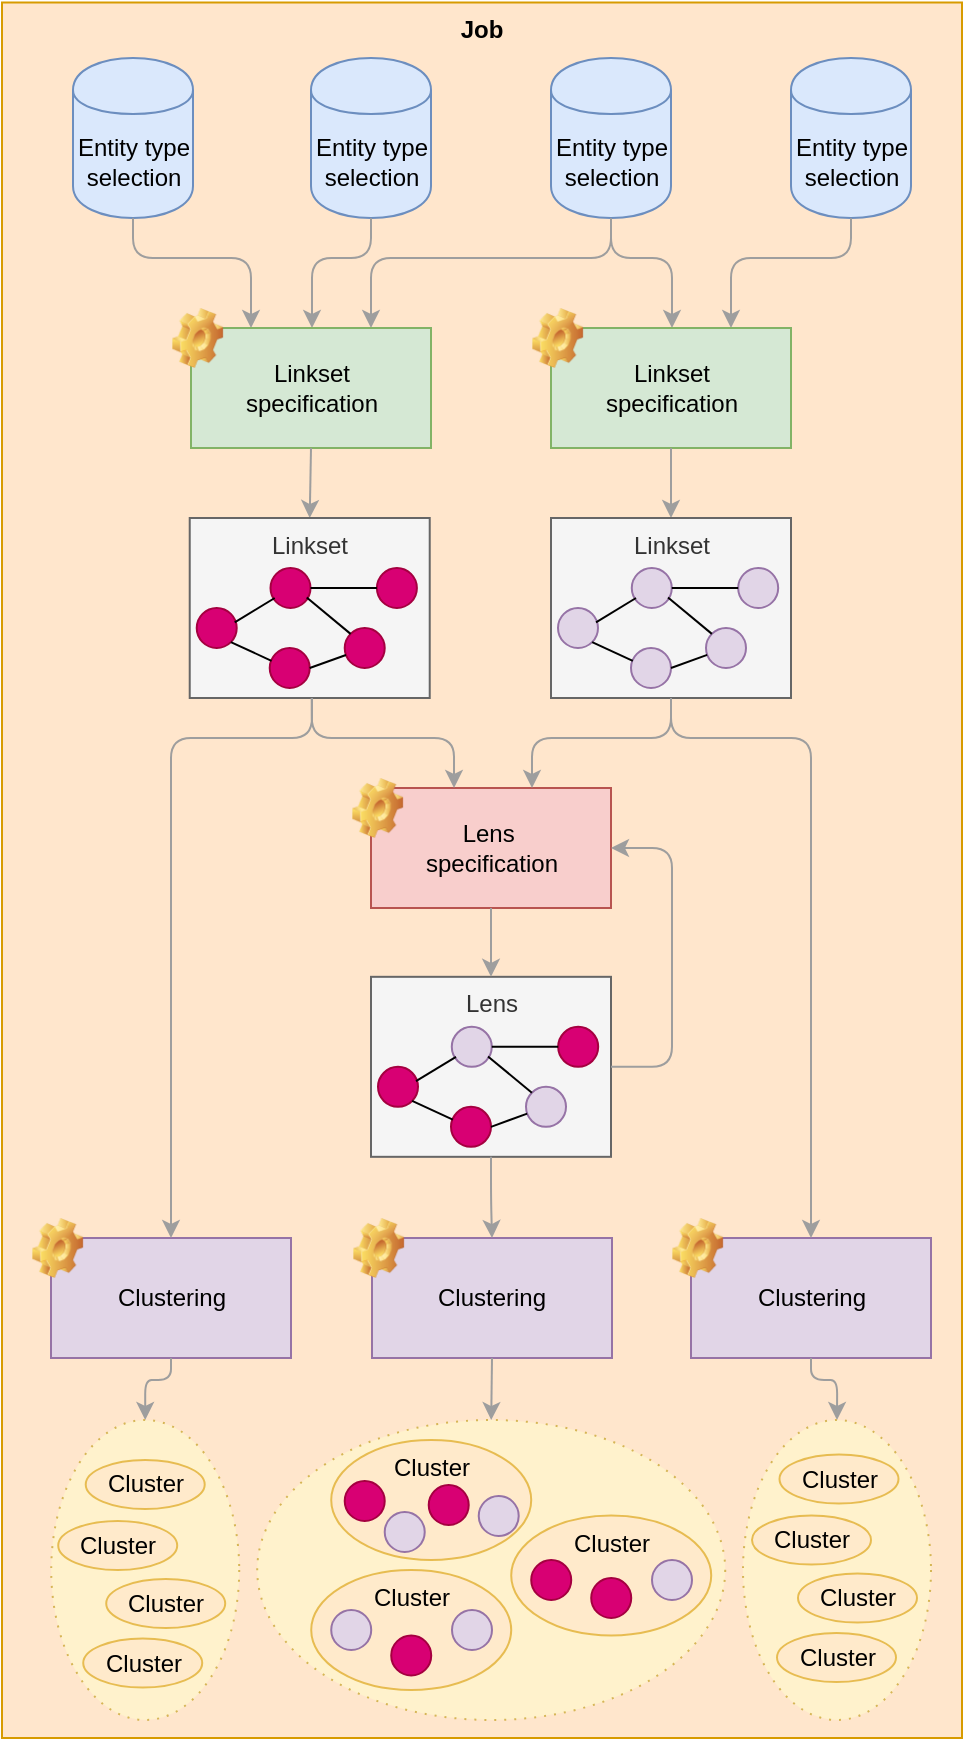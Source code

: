 <mxfile version="12.6.5" type="device"><diagram id="VST-_eeDZ_Cg0YcVAg7O" name="Page-1"><mxGraphModel dx="1426" dy="860" grid="1" gridSize="10" guides="1" tooltips="1" connect="1" arrows="1" fold="1" page="1" pageScale="1" pageWidth="827" pageHeight="1169" math="0" shadow="0"><root><mxCell id="0"/><mxCell id="1" parent="0"/><mxCell id="E75wQt4g6slAheWDve-c-1" value="&lt;b&gt;Job&lt;/b&gt;" style="rounded=0;whiteSpace=wrap;html=1;fillColor=#ffe6cc;strokeColor=#d79b00;labelPosition=center;verticalLabelPosition=middle;align=center;verticalAlign=top;" parent="1" vertex="1"><mxGeometry x="115" y="52.25" width="480" height="867.75" as="geometry"/></mxCell><mxCell id="E75wQt4g6slAheWDve-c-2" value="Entity type&lt;br&gt;selection" style="shape=cylinder;whiteSpace=wrap;html=1;boundedLbl=1;backgroundOutline=1;fillColor=#dae8fc;strokeColor=#6c8ebf;" parent="1" vertex="1"><mxGeometry x="150.5" y="80" width="60" height="80" as="geometry"/></mxCell><mxCell id="E75wQt4g6slAheWDve-c-3" value="Entity type&lt;br&gt;selection" style="shape=cylinder;whiteSpace=wrap;html=1;boundedLbl=1;backgroundOutline=1;fillColor=#dae8fc;strokeColor=#6c8ebf;" parent="1" vertex="1"><mxGeometry x="269.5" y="80" width="60" height="80" as="geometry"/></mxCell><mxCell id="E75wQt4g6slAheWDve-c-4" value="Entity type&lt;br&gt;selection" style="shape=cylinder;whiteSpace=wrap;html=1;boundedLbl=1;backgroundOutline=1;fillColor=#dae8fc;strokeColor=#6c8ebf;" parent="1" vertex="1"><mxGeometry x="389.5" y="80" width="60" height="80" as="geometry"/></mxCell><mxCell id="E75wQt4g6slAheWDve-c-5" value="Entity type&lt;br&gt;selection" style="shape=cylinder;whiteSpace=wrap;html=1;boundedLbl=1;backgroundOutline=1;fillColor=#dae8fc;strokeColor=#6c8ebf;" parent="1" vertex="1"><mxGeometry x="509.5" y="80" width="60" height="80" as="geometry"/></mxCell><mxCell id="E75wQt4g6slAheWDve-c-20" value="" style="edgeStyle=segmentEdgeStyle;endArrow=classic;html=1;exitX=0.5;exitY=1;exitDx=0;exitDy=0;entryX=0.25;entryY=0;entryDx=0;entryDy=0;jumpSize=6;strokeWidth=1;strokeColor=#9E9E9E;" parent="1" source="E75wQt4g6slAheWDve-c-2" target="E75wQt4g6slAheWDve-c-7" edge="1"><mxGeometry width="50" height="50" relative="1" as="geometry"><mxPoint x="120" y="510" as="sourcePoint"/><mxPoint x="170" y="460" as="targetPoint"/><Array as="points"><mxPoint x="181" y="180"/><mxPoint x="240" y="180"/></Array></mxGeometry></mxCell><mxCell id="E75wQt4g6slAheWDve-c-21" value="" style="edgeStyle=segmentEdgeStyle;endArrow=classic;html=1;exitX=0.5;exitY=1;exitDx=0;exitDy=0;strokeWidth=1;strokeColor=#9E9E9E;" parent="1" source="E75wQt4g6slAheWDve-c-3" target="E75wQt4g6slAheWDve-c-7" edge="1"><mxGeometry width="50" height="50" relative="1" as="geometry"><mxPoint x="120" y="510" as="sourcePoint"/><mxPoint x="170" y="460" as="targetPoint"/><Array as="points"><mxPoint x="300" y="180"/><mxPoint x="270" y="180"/></Array></mxGeometry></mxCell><mxCell id="E75wQt4g6slAheWDve-c-23" value="" style="edgeStyle=segmentEdgeStyle;endArrow=classic;html=1;exitX=0.5;exitY=1;exitDx=0;exitDy=0;entryX=0.75;entryY=0;entryDx=0;entryDy=0;strokeWidth=1;strokeColor=#9E9E9E;" parent="1" source="E75wQt4g6slAheWDve-c-4" target="E75wQt4g6slAheWDve-c-7" edge="1"><mxGeometry width="50" height="50" relative="1" as="geometry"><mxPoint x="120" y="510" as="sourcePoint"/><mxPoint x="170" y="460" as="targetPoint"/><Array as="points"><mxPoint x="420" y="180"/><mxPoint x="300" y="180"/></Array></mxGeometry></mxCell><mxCell id="E75wQt4g6slAheWDve-c-24" value="" style="edgeStyle=segmentEdgeStyle;endArrow=classic;html=1;exitX=0.5;exitY=1;exitDx=0;exitDy=0;strokeWidth=1;strokeColor=#9E9E9E;" parent="1" source="E75wQt4g6slAheWDve-c-4" target="E75wQt4g6slAheWDve-c-8" edge="1"><mxGeometry width="50" height="50" relative="1" as="geometry"><mxPoint x="120" y="510" as="sourcePoint"/><mxPoint x="170" y="460" as="targetPoint"/><Array as="points"><mxPoint x="420" y="180"/><mxPoint x="450" y="180"/></Array></mxGeometry></mxCell><mxCell id="E75wQt4g6slAheWDve-c-25" value="" style="edgeStyle=segmentEdgeStyle;endArrow=classic;html=1;exitX=0.5;exitY=1;exitDx=0;exitDy=0;entryX=0.75;entryY=0;entryDx=0;entryDy=0;strokeWidth=1;strokeColor=#9E9E9E;" parent="1" source="E75wQt4g6slAheWDve-c-5" target="E75wQt4g6slAheWDve-c-8" edge="1"><mxGeometry width="50" height="50" relative="1" as="geometry"><mxPoint x="460" y="380" as="sourcePoint"/><mxPoint x="510" y="330" as="targetPoint"/><Array as="points"><mxPoint x="540" y="180"/><mxPoint x="480" y="180"/></Array></mxGeometry></mxCell><mxCell id="E75wQt4g6slAheWDve-c-54" value="" style="group" parent="1" vertex="1" connectable="0"><mxGeometry x="200" y="205" width="129.5" height="70" as="geometry"/></mxCell><mxCell id="E75wQt4g6slAheWDve-c-7" value="Linkset &lt;br&gt;specification" style="rounded=0;whiteSpace=wrap;html=1;fillColor=#d5e8d4;strokeColor=#82b366;" parent="E75wQt4g6slAheWDve-c-54" vertex="1"><mxGeometry x="9.5" y="10" width="120" height="60" as="geometry"/></mxCell><mxCell id="E75wQt4g6slAheWDve-c-9" value="" style="shape=image;html=1;verticalLabelPosition=bottom;labelBackgroundColor=#ffffff;verticalAlign=top;imageAspect=1;aspect=fixed;image=img/clipart/Gear_128x128.png" parent="E75wQt4g6slAheWDve-c-54" vertex="1"><mxGeometry width="25.57" height="30" as="geometry"/></mxCell><mxCell id="E75wQt4g6slAheWDve-c-55" value="" style="group" parent="1" vertex="1" connectable="0"><mxGeometry x="380" y="205" width="139" height="85" as="geometry"/></mxCell><mxCell id="E75wQt4g6slAheWDve-c-8" value="Linkset&lt;br&gt;specification" style="rounded=0;whiteSpace=wrap;html=1;fillColor=#d5e8d4;strokeColor=#82b366;" parent="E75wQt4g6slAheWDve-c-55" vertex="1"><mxGeometry x="9.5" y="10" width="120" height="60" as="geometry"/></mxCell><mxCell id="E75wQt4g6slAheWDve-c-10" value="" style="shape=image;html=1;verticalLabelPosition=bottom;labelBackgroundColor=#ffffff;verticalAlign=top;imageAspect=1;aspect=fixed;image=img/clipart/Gear_128x128.png" parent="E75wQt4g6slAheWDve-c-55" vertex="1"><mxGeometry width="25.57" height="30" as="geometry"/></mxCell><mxCell id="E75wQt4g6slAheWDve-c-64" value="" style="group" parent="1" vertex="1" connectable="0"><mxGeometry x="130" y="660" width="129.5" height="70" as="geometry"/></mxCell><mxCell id="E75wQt4g6slAheWDve-c-65" value="Clustering" style="rounded=0;whiteSpace=wrap;html=1;fillColor=#e1d5e7;strokeColor=#9673a6;" parent="E75wQt4g6slAheWDve-c-64" vertex="1"><mxGeometry x="9.5" y="10" width="120" height="60" as="geometry"/></mxCell><mxCell id="E75wQt4g6slAheWDve-c-66" value="" style="shape=image;html=1;verticalLabelPosition=bottom;labelBackgroundColor=#ffffff;verticalAlign=top;imageAspect=1;aspect=fixed;image=img/clipart/Gear_128x128.png" parent="E75wQt4g6slAheWDve-c-64" vertex="1"><mxGeometry width="25.57" height="30" as="geometry"/></mxCell><mxCell id="E75wQt4g6slAheWDve-c-67" value="" style="group" parent="1" vertex="1" connectable="0"><mxGeometry x="290.5" y="660" width="129.5" height="70" as="geometry"/></mxCell><mxCell id="E75wQt4g6slAheWDve-c-68" value="Clustering" style="rounded=0;whiteSpace=wrap;html=1;fillColor=#e1d5e7;strokeColor=#9673a6;" parent="E75wQt4g6slAheWDve-c-67" vertex="1"><mxGeometry x="9.5" y="10" width="120" height="60" as="geometry"/></mxCell><mxCell id="E75wQt4g6slAheWDve-c-69" value="" style="shape=image;html=1;verticalLabelPosition=bottom;labelBackgroundColor=#ffffff;verticalAlign=top;imageAspect=1;aspect=fixed;image=img/clipart/Gear_128x128.png" parent="E75wQt4g6slAheWDve-c-67" vertex="1"><mxGeometry width="25.57" height="30" as="geometry"/></mxCell><mxCell id="E75wQt4g6slAheWDve-c-70" value="" style="group" parent="1" vertex="1" connectable="0"><mxGeometry x="450" y="660" width="129.5" height="70" as="geometry"/></mxCell><mxCell id="E75wQt4g6slAheWDve-c-71" value="Clustering" style="rounded=0;whiteSpace=wrap;html=1;fillColor=#e1d5e7;strokeColor=#9673a6;" parent="E75wQt4g6slAheWDve-c-70" vertex="1"><mxGeometry x="9.5" y="10" width="120" height="60" as="geometry"/></mxCell><mxCell id="E75wQt4g6slAheWDve-c-72" value="" style="shape=image;html=1;verticalLabelPosition=bottom;labelBackgroundColor=#ffffff;verticalAlign=top;imageAspect=1;aspect=fixed;image=img/clipart/Gear_128x128.png" parent="E75wQt4g6slAheWDve-c-70" vertex="1"><mxGeometry width="25.57" height="30" as="geometry"/></mxCell><mxCell id="iz6pePuXljFEua5zEx19-5" value="" style="edgeStyle=segmentEdgeStyle;endArrow=classic;html=1;jumpSize=6;strokeWidth=1;strokeColor=#9E9E9E;entryX=0.5;entryY=0;entryDx=0;entryDy=0;exitX=0.5;exitY=1;exitDx=0;exitDy=0;" parent="1" source="E75wQt4g6slAheWDve-c-7" target="asDoHdnX654aAa0jaW7c-5" edge="1"><mxGeometry width="50" height="50" relative="1" as="geometry"><mxPoint x="190.5" y="170" as="sourcePoint"/><mxPoint x="269.546" y="320" as="targetPoint"/><Array as="points"/></mxGeometry></mxCell><mxCell id="iz6pePuXljFEua5zEx19-6" value="" style="edgeStyle=segmentEdgeStyle;endArrow=classic;html=1;jumpSize=6;strokeWidth=1;strokeColor=#9E9E9E;entryX=0.5;entryY=0;entryDx=0;entryDy=0;exitX=0.5;exitY=1;exitDx=0;exitDy=0;" parent="1" edge="1" target="asDoHdnX654aAa0jaW7c-16" source="E75wQt4g6slAheWDve-c-8"><mxGeometry width="50" height="50" relative="1" as="geometry"><mxPoint x="449.83" y="275" as="sourcePoint"/><mxPoint x="449.876" y="320" as="targetPoint"/><Array as="points"/></mxGeometry></mxCell><mxCell id="dJLnZ4pu3cI1hxrGQ1pR-17" value="" style="edgeStyle=segmentEdgeStyle;endArrow=classic;html=1;fontSize=8;exitX=0.5;exitY=1;exitDx=0;exitDy=0;entryX=0.5;entryY=0;entryDx=0;entryDy=0;strokeColor=#9E9E9E;" parent="1" source="E75wQt4g6slAheWDve-c-68" target="dJLnZ4pu3cI1hxrGQ1pR-1" edge="1"><mxGeometry width="50" height="50" relative="1" as="geometry"><mxPoint x="113.61" y="1081" as="sourcePoint"/><mxPoint x="163.61" y="1031" as="targetPoint"/></mxGeometry></mxCell><mxCell id="dJLnZ4pu3cI1hxrGQ1pR-20" value="" style="edgeStyle=segmentEdgeStyle;endArrow=classic;html=1;strokeColor=#9E9E9E;fontSize=8;exitX=0.5;exitY=1;exitDx=0;exitDy=0;entryX=0.5;entryY=0;entryDx=0;entryDy=0;" parent="1" source="E75wQt4g6slAheWDve-c-65" target="dJLnZ4pu3cI1hxrGQ1pR-18" edge="1"><mxGeometry width="50" height="50" relative="1" as="geometry"><mxPoint x="113.61" y="1081" as="sourcePoint"/><mxPoint x="163.61" y="1031" as="targetPoint"/><Array as="points"><mxPoint x="199.61" y="741"/><mxPoint x="186.61" y="741"/></Array></mxGeometry></mxCell><mxCell id="dJLnZ4pu3cI1hxrGQ1pR-21" value="" style="edgeStyle=segmentEdgeStyle;endArrow=classic;html=1;strokeColor=#9E9E9E;fontSize=8;exitX=0.5;exitY=1;exitDx=0;exitDy=0;" parent="1" source="E75wQt4g6slAheWDve-c-71" target="dJLnZ4pu3cI1hxrGQ1pR-19" edge="1"><mxGeometry width="50" height="50" relative="1" as="geometry"><mxPoint x="113.61" y="1081" as="sourcePoint"/><mxPoint x="163.61" y="1031" as="targetPoint"/><Array as="points"><mxPoint x="519.61" y="741"/><mxPoint x="532.61" y="741"/></Array></mxGeometry></mxCell><mxCell id="asDoHdnX654aAa0jaW7c-5" value="Linkset" style="rounded=0;whiteSpace=wrap;html=1;fillColor=#f5f5f5;strokeColor=#666666;fontColor=#333333;verticalAlign=top;" vertex="1" parent="1"><mxGeometry x="208.86" y="310" width="120" height="90" as="geometry"/></mxCell><mxCell id="asDoHdnX654aAa0jaW7c-15" value="" style="group" vertex="1" connectable="0" parent="1"><mxGeometry x="212.36" y="335" width="110.09" height="60" as="geometry"/></mxCell><mxCell id="asDoHdnX654aAa0jaW7c-2" value="" style="ellipse;whiteSpace=wrap;html=1;aspect=fixed;fillColor=#d80073;strokeColor=#A50040;fontColor=#ffffff;" vertex="1" parent="asDoHdnX654aAa0jaW7c-15"><mxGeometry y="20" width="20" height="20" as="geometry"/></mxCell><mxCell id="asDoHdnX654aAa0jaW7c-6" value="" style="ellipse;whiteSpace=wrap;html=1;aspect=fixed;fillColor=#d80073;strokeColor=#A50040;fontColor=#ffffff;" vertex="1" parent="asDoHdnX654aAa0jaW7c-15"><mxGeometry x="36.89" width="20" height="20" as="geometry"/></mxCell><mxCell id="asDoHdnX654aAa0jaW7c-7" value="" style="ellipse;whiteSpace=wrap;html=1;aspect=fixed;fillColor=#d80073;strokeColor=#A50040;fontColor=#ffffff;" vertex="1" parent="asDoHdnX654aAa0jaW7c-15"><mxGeometry x="36.5" y="40" width="20" height="20" as="geometry"/></mxCell><mxCell id="asDoHdnX654aAa0jaW7c-8" value="" style="ellipse;whiteSpace=wrap;html=1;aspect=fixed;fillColor=#d80073;strokeColor=#A50040;fontColor=#ffffff;" vertex="1" parent="asDoHdnX654aAa0jaW7c-15"><mxGeometry x="74" y="30" width="20" height="20" as="geometry"/></mxCell><mxCell id="asDoHdnX654aAa0jaW7c-9" value="" style="ellipse;whiteSpace=wrap;html=1;aspect=fixed;fillColor=#d80073;strokeColor=#A50040;fontColor=#ffffff;" vertex="1" parent="asDoHdnX654aAa0jaW7c-15"><mxGeometry x="90.09" width="20" height="20" as="geometry"/></mxCell><mxCell id="asDoHdnX654aAa0jaW7c-10" value="" style="endArrow=none;html=1;exitX=0.95;exitY=0.36;exitDx=0;exitDy=0;exitPerimeter=0;" edge="1" parent="asDoHdnX654aAa0jaW7c-15" source="asDoHdnX654aAa0jaW7c-2"><mxGeometry width="50" height="50" relative="1" as="geometry"><mxPoint x="-2.5" y="70.4" as="sourcePoint"/><mxPoint x="39" y="15" as="targetPoint"/></mxGeometry></mxCell><mxCell id="asDoHdnX654aAa0jaW7c-11" value="" style="endArrow=none;html=1;exitX=0.045;exitY=0.32;exitDx=0;exitDy=0;exitPerimeter=0;entryX=1;entryY=1;entryDx=0;entryDy=0;" edge="1" parent="asDoHdnX654aAa0jaW7c-15" source="asDoHdnX654aAa0jaW7c-7" target="asDoHdnX654aAa0jaW7c-2"><mxGeometry width="50" height="50" relative="1" as="geometry"><mxPoint x="-34.75" y="88" as="sourcePoint"/><mxPoint x="15" y="38" as="targetPoint"/></mxGeometry></mxCell><mxCell id="asDoHdnX654aAa0jaW7c-12" value="" style="endArrow=none;html=1;entryX=1;entryY=0.5;entryDx=0;entryDy=0;" edge="1" parent="asDoHdnX654aAa0jaW7c-15" source="asDoHdnX654aAa0jaW7c-8" target="asDoHdnX654aAa0jaW7c-7"><mxGeometry width="50" height="50" relative="1" as="geometry"><mxPoint x="47.4" y="56.4" as="sourcePoint"/><mxPoint x="27.071" y="47.071" as="targetPoint"/></mxGeometry></mxCell><mxCell id="asDoHdnX654aAa0jaW7c-13" value="" style="endArrow=none;html=1;entryX=0.906;entryY=0.74;entryDx=0;entryDy=0;entryPerimeter=0;exitX=0;exitY=0;exitDx=0;exitDy=0;" edge="1" parent="asDoHdnX654aAa0jaW7c-15" source="asDoHdnX654aAa0jaW7c-8" target="asDoHdnX654aAa0jaW7c-6"><mxGeometry width="50" height="50" relative="1" as="geometry"><mxPoint x="84.614" y="53.451" as="sourcePoint"/><mxPoint x="66.5" y="60" as="targetPoint"/></mxGeometry></mxCell><mxCell id="asDoHdnX654aAa0jaW7c-14" value="" style="endArrow=none;html=1;exitX=1;exitY=0.5;exitDx=0;exitDy=0;entryX=0;entryY=0.5;entryDx=0;entryDy=0;" edge="1" parent="asDoHdnX654aAa0jaW7c-15" source="asDoHdnX654aAa0jaW7c-6" target="asDoHdnX654aAa0jaW7c-9"><mxGeometry width="50" height="50" relative="1" as="geometry"><mxPoint x="29" y="37.2" as="sourcePoint"/><mxPoint x="49" y="25" as="targetPoint"/></mxGeometry></mxCell><mxCell id="asDoHdnX654aAa0jaW7c-16" value="Linkset" style="rounded=0;whiteSpace=wrap;html=1;fillColor=#f5f5f5;strokeColor=#666666;fontColor=#333333;verticalAlign=top;" vertex="1" parent="1"><mxGeometry x="389.5" y="310" width="120" height="90" as="geometry"/></mxCell><mxCell id="asDoHdnX654aAa0jaW7c-17" value="" style="group" vertex="1" connectable="0" parent="1"><mxGeometry x="393" y="335" width="110.09" height="60" as="geometry"/></mxCell><mxCell id="asDoHdnX654aAa0jaW7c-18" value="" style="ellipse;whiteSpace=wrap;html=1;aspect=fixed;fillColor=#e1d5e7;strokeColor=#9673a6;" vertex="1" parent="asDoHdnX654aAa0jaW7c-17"><mxGeometry y="20" width="20" height="20" as="geometry"/></mxCell><mxCell id="asDoHdnX654aAa0jaW7c-19" value="" style="ellipse;whiteSpace=wrap;html=1;aspect=fixed;fillColor=#e1d5e7;strokeColor=#9673a6;" vertex="1" parent="asDoHdnX654aAa0jaW7c-17"><mxGeometry x="36.89" width="20" height="20" as="geometry"/></mxCell><mxCell id="asDoHdnX654aAa0jaW7c-20" value="" style="ellipse;whiteSpace=wrap;html=1;aspect=fixed;fillColor=#e1d5e7;strokeColor=#9673a6;" vertex="1" parent="asDoHdnX654aAa0jaW7c-17"><mxGeometry x="36.5" y="40" width="20" height="20" as="geometry"/></mxCell><mxCell id="asDoHdnX654aAa0jaW7c-21" value="" style="ellipse;whiteSpace=wrap;html=1;aspect=fixed;fillColor=#e1d5e7;strokeColor=#9673a6;" vertex="1" parent="asDoHdnX654aAa0jaW7c-17"><mxGeometry x="74" y="30" width="20" height="20" as="geometry"/></mxCell><mxCell id="asDoHdnX654aAa0jaW7c-22" value="" style="ellipse;whiteSpace=wrap;html=1;aspect=fixed;fillColor=#e1d5e7;strokeColor=#9673a6;" vertex="1" parent="asDoHdnX654aAa0jaW7c-17"><mxGeometry x="90.09" width="20" height="20" as="geometry"/></mxCell><mxCell id="asDoHdnX654aAa0jaW7c-23" value="" style="endArrow=none;html=1;exitX=0.95;exitY=0.36;exitDx=0;exitDy=0;exitPerimeter=0;" edge="1" parent="asDoHdnX654aAa0jaW7c-17" source="asDoHdnX654aAa0jaW7c-18"><mxGeometry width="50" height="50" relative="1" as="geometry"><mxPoint x="-2.5" y="70.4" as="sourcePoint"/><mxPoint x="39" y="15" as="targetPoint"/></mxGeometry></mxCell><mxCell id="asDoHdnX654aAa0jaW7c-24" value="" style="endArrow=none;html=1;exitX=0.045;exitY=0.32;exitDx=0;exitDy=0;exitPerimeter=0;entryX=1;entryY=1;entryDx=0;entryDy=0;" edge="1" parent="asDoHdnX654aAa0jaW7c-17" source="asDoHdnX654aAa0jaW7c-20" target="asDoHdnX654aAa0jaW7c-18"><mxGeometry width="50" height="50" relative="1" as="geometry"><mxPoint x="-34.75" y="88" as="sourcePoint"/><mxPoint x="15" y="38" as="targetPoint"/></mxGeometry></mxCell><mxCell id="asDoHdnX654aAa0jaW7c-25" value="" style="endArrow=none;html=1;entryX=1;entryY=0.5;entryDx=0;entryDy=0;" edge="1" parent="asDoHdnX654aAa0jaW7c-17" source="asDoHdnX654aAa0jaW7c-21" target="asDoHdnX654aAa0jaW7c-20"><mxGeometry width="50" height="50" relative="1" as="geometry"><mxPoint x="47.4" y="56.4" as="sourcePoint"/><mxPoint x="27.071" y="47.071" as="targetPoint"/></mxGeometry></mxCell><mxCell id="asDoHdnX654aAa0jaW7c-26" value="" style="endArrow=none;html=1;entryX=0.906;entryY=0.74;entryDx=0;entryDy=0;entryPerimeter=0;exitX=0;exitY=0;exitDx=0;exitDy=0;" edge="1" parent="asDoHdnX654aAa0jaW7c-17" source="asDoHdnX654aAa0jaW7c-21" target="asDoHdnX654aAa0jaW7c-19"><mxGeometry width="50" height="50" relative="1" as="geometry"><mxPoint x="84.614" y="53.451" as="sourcePoint"/><mxPoint x="66.5" y="60" as="targetPoint"/></mxGeometry></mxCell><mxCell id="asDoHdnX654aAa0jaW7c-27" value="" style="endArrow=none;html=1;exitX=1;exitY=0.5;exitDx=0;exitDy=0;entryX=0;entryY=0.5;entryDx=0;entryDy=0;" edge="1" parent="asDoHdnX654aAa0jaW7c-17" source="asDoHdnX654aAa0jaW7c-19" target="asDoHdnX654aAa0jaW7c-22"><mxGeometry width="50" height="50" relative="1" as="geometry"><mxPoint x="29" y="37.2" as="sourcePoint"/><mxPoint x="49" y="25" as="targetPoint"/></mxGeometry></mxCell><mxCell id="asDoHdnX654aAa0jaW7c-28" value="" style="group" vertex="1" connectable="0" parent="1"><mxGeometry x="290" y="440" width="129.5" height="70" as="geometry"/></mxCell><mxCell id="asDoHdnX654aAa0jaW7c-29" value="Lens&amp;nbsp;&lt;br&gt;specification" style="rounded=0;whiteSpace=wrap;html=1;fillColor=#f8cecc;strokeColor=#b85450;" vertex="1" parent="asDoHdnX654aAa0jaW7c-28"><mxGeometry x="9.5" y="5" width="120" height="60" as="geometry"/></mxCell><mxCell id="asDoHdnX654aAa0jaW7c-30" value="" style="shape=image;html=1;verticalLabelPosition=bottom;labelBackgroundColor=#ffffff;verticalAlign=top;imageAspect=1;aspect=fixed;image=img/clipart/Gear_128x128.png" vertex="1" parent="asDoHdnX654aAa0jaW7c-28"><mxGeometry width="25.57" height="30" as="geometry"/></mxCell><mxCell id="asDoHdnX654aAa0jaW7c-31" value="" style="edgeStyle=segmentEdgeStyle;endArrow=classic;html=1;exitX=0.5;exitY=1;exitDx=0;exitDy=0;jumpSize=6;strokeWidth=1;strokeColor=#9E9E9E;" edge="1" parent="1"><mxGeometry width="50" height="50" relative="1" as="geometry"><mxPoint x="269.86" y="400" as="sourcePoint"/><mxPoint x="341.01" y="445" as="targetPoint"/><Array as="points"><mxPoint x="270" y="420"/><mxPoint x="341" y="420"/></Array></mxGeometry></mxCell><mxCell id="asDoHdnX654aAa0jaW7c-32" value="" style="edgeStyle=segmentEdgeStyle;endArrow=classic;html=1;exitX=0.5;exitY=1;exitDx=0;exitDy=0;jumpSize=6;strokeWidth=1;strokeColor=#9E9E9E;" edge="1" parent="1" source="asDoHdnX654aAa0jaW7c-16" target="asDoHdnX654aAa0jaW7c-29"><mxGeometry width="50" height="50" relative="1" as="geometry"><mxPoint x="278.86" y="410" as="sourcePoint"/><mxPoint x="369.5" y="455" as="targetPoint"/><Array as="points"><mxPoint x="449" y="420"/><mxPoint x="380" y="420"/></Array></mxGeometry></mxCell><mxCell id="asDoHdnX654aAa0jaW7c-33" value="Lens" style="rounded=0;whiteSpace=wrap;html=1;fillColor=#f5f5f5;strokeColor=#666666;fontColor=#333333;verticalAlign=top;" vertex="1" parent="1"><mxGeometry x="299.5" y="539.41" width="120" height="90" as="geometry"/></mxCell><mxCell id="asDoHdnX654aAa0jaW7c-34" value="" style="group" vertex="1" connectable="0" parent="1"><mxGeometry x="303" y="564.41" width="110.09" height="60" as="geometry"/></mxCell><mxCell id="asDoHdnX654aAa0jaW7c-35" value="" style="ellipse;whiteSpace=wrap;html=1;aspect=fixed;fillColor=#d80073;strokeColor=#A50040;fontColor=#ffffff;" vertex="1" parent="asDoHdnX654aAa0jaW7c-34"><mxGeometry y="20" width="20" height="20" as="geometry"/></mxCell><mxCell id="asDoHdnX654aAa0jaW7c-36" value="" style="ellipse;whiteSpace=wrap;html=1;aspect=fixed;fillColor=#e1d5e7;strokeColor=#9673a6;" vertex="1" parent="asDoHdnX654aAa0jaW7c-34"><mxGeometry x="36.89" width="20" height="20" as="geometry"/></mxCell><mxCell id="asDoHdnX654aAa0jaW7c-37" value="" style="ellipse;whiteSpace=wrap;html=1;aspect=fixed;fillColor=#d80073;strokeColor=#A50040;fontColor=#ffffff;" vertex="1" parent="asDoHdnX654aAa0jaW7c-34"><mxGeometry x="36.5" y="40" width="20" height="20" as="geometry"/></mxCell><mxCell id="asDoHdnX654aAa0jaW7c-38" value="" style="ellipse;whiteSpace=wrap;html=1;aspect=fixed;fillColor=#e1d5e7;strokeColor=#9673a6;" vertex="1" parent="asDoHdnX654aAa0jaW7c-34"><mxGeometry x="74" y="30" width="20" height="20" as="geometry"/></mxCell><mxCell id="asDoHdnX654aAa0jaW7c-39" value="" style="ellipse;whiteSpace=wrap;html=1;aspect=fixed;fillColor=#d80073;strokeColor=#A50040;fontColor=#ffffff;" vertex="1" parent="asDoHdnX654aAa0jaW7c-34"><mxGeometry x="90.09" width="20" height="20" as="geometry"/></mxCell><mxCell id="asDoHdnX654aAa0jaW7c-40" value="" style="endArrow=none;html=1;exitX=0.95;exitY=0.36;exitDx=0;exitDy=0;exitPerimeter=0;" edge="1" parent="asDoHdnX654aAa0jaW7c-34" source="asDoHdnX654aAa0jaW7c-35"><mxGeometry width="50" height="50" relative="1" as="geometry"><mxPoint x="-2.5" y="70.4" as="sourcePoint"/><mxPoint x="39" y="15" as="targetPoint"/></mxGeometry></mxCell><mxCell id="asDoHdnX654aAa0jaW7c-41" value="" style="endArrow=none;html=1;exitX=0.045;exitY=0.32;exitDx=0;exitDy=0;exitPerimeter=0;entryX=1;entryY=1;entryDx=0;entryDy=0;" edge="1" parent="asDoHdnX654aAa0jaW7c-34" source="asDoHdnX654aAa0jaW7c-37" target="asDoHdnX654aAa0jaW7c-35"><mxGeometry width="50" height="50" relative="1" as="geometry"><mxPoint x="-34.75" y="88" as="sourcePoint"/><mxPoint x="15" y="38" as="targetPoint"/></mxGeometry></mxCell><mxCell id="asDoHdnX654aAa0jaW7c-42" value="" style="endArrow=none;html=1;entryX=1;entryY=0.5;entryDx=0;entryDy=0;" edge="1" parent="asDoHdnX654aAa0jaW7c-34" source="asDoHdnX654aAa0jaW7c-38" target="asDoHdnX654aAa0jaW7c-37"><mxGeometry width="50" height="50" relative="1" as="geometry"><mxPoint x="47.4" y="56.4" as="sourcePoint"/><mxPoint x="27.071" y="47.071" as="targetPoint"/></mxGeometry></mxCell><mxCell id="asDoHdnX654aAa0jaW7c-43" value="" style="endArrow=none;html=1;entryX=0.906;entryY=0.74;entryDx=0;entryDy=0;entryPerimeter=0;exitX=0;exitY=0;exitDx=0;exitDy=0;" edge="1" parent="asDoHdnX654aAa0jaW7c-34" source="asDoHdnX654aAa0jaW7c-38" target="asDoHdnX654aAa0jaW7c-36"><mxGeometry width="50" height="50" relative="1" as="geometry"><mxPoint x="84.614" y="53.451" as="sourcePoint"/><mxPoint x="66.5" y="60" as="targetPoint"/></mxGeometry></mxCell><mxCell id="asDoHdnX654aAa0jaW7c-44" value="" style="endArrow=none;html=1;exitX=1;exitY=0.5;exitDx=0;exitDy=0;entryX=0;entryY=0.5;entryDx=0;entryDy=0;" edge="1" parent="asDoHdnX654aAa0jaW7c-34" source="asDoHdnX654aAa0jaW7c-36" target="asDoHdnX654aAa0jaW7c-39"><mxGeometry width="50" height="50" relative="1" as="geometry"><mxPoint x="29" y="37.2" as="sourcePoint"/><mxPoint x="49" y="25" as="targetPoint"/></mxGeometry></mxCell><mxCell id="asDoHdnX654aAa0jaW7c-46" value="" style="edgeStyle=segmentEdgeStyle;endArrow=classic;html=1;exitX=0.5;exitY=1;exitDx=0;exitDy=0;jumpSize=6;strokeWidth=1;strokeColor=#9E9E9E;entryX=0.5;entryY=0;entryDx=0;entryDy=0;" edge="1" parent="1" source="asDoHdnX654aAa0jaW7c-29" target="asDoHdnX654aAa0jaW7c-33"><mxGeometry width="50" height="50" relative="1" as="geometry"><mxPoint x="278.86" y="410" as="sourcePoint"/><mxPoint x="350.034" y="455" as="targetPoint"/><Array as="points"><mxPoint x="359" y="520"/><mxPoint x="360" y="539"/></Array></mxGeometry></mxCell><mxCell id="asDoHdnX654aAa0jaW7c-47" value="" style="group" vertex="1" connectable="0" parent="1"><mxGeometry x="139.61" y="761" width="94" height="150" as="geometry"/></mxCell><mxCell id="dJLnZ4pu3cI1hxrGQ1pR-18" value="" style="ellipse;whiteSpace=wrap;html=1;fillColor=#fff2cc;strokeColor=#d6b656;dashed=1;dashPattern=1 4;" parent="asDoHdnX654aAa0jaW7c-47" vertex="1"><mxGeometry width="94" height="150" as="geometry"/></mxCell><mxCell id="dJLnZ4pu3cI1hxrGQ1pR-23" value="Cluster" style="ellipse;whiteSpace=wrap;html=1;verticalAlign=middle;fillColor=#ffe6cc;strokeColor=#d79b00;opacity=60;" parent="asDoHdnX654aAa0jaW7c-47" vertex="1"><mxGeometry x="17.25" y="20" width="59.5" height="24.5" as="geometry"/></mxCell><mxCell id="dJLnZ4pu3cI1hxrGQ1pR-27" value="Cluster" style="ellipse;whiteSpace=wrap;html=1;verticalAlign=middle;fillColor=#ffe6cc;strokeColor=#d79b00;opacity=60;" parent="asDoHdnX654aAa0jaW7c-47" vertex="1"><mxGeometry x="3.5" y="50.5" width="59.5" height="24.5" as="geometry"/></mxCell><mxCell id="dJLnZ4pu3cI1hxrGQ1pR-28" value="Cluster" style="ellipse;whiteSpace=wrap;html=1;verticalAlign=middle;fillColor=#ffe6cc;strokeColor=#d79b00;opacity=60;" parent="asDoHdnX654aAa0jaW7c-47" vertex="1"><mxGeometry x="27.5" y="79.5" width="59.5" height="24.5" as="geometry"/></mxCell><mxCell id="dJLnZ4pu3cI1hxrGQ1pR-29" value="Cluster" style="ellipse;whiteSpace=wrap;html=1;verticalAlign=middle;fillColor=#ffe6cc;strokeColor=#d79b00;opacity=60;" parent="asDoHdnX654aAa0jaW7c-47" vertex="1"><mxGeometry x="16" y="109.25" width="59.5" height="24.5" as="geometry"/></mxCell><mxCell id="asDoHdnX654aAa0jaW7c-48" value="" style="group" vertex="1" connectable="0" parent="1"><mxGeometry x="242.61" y="761" width="234" height="150" as="geometry"/></mxCell><mxCell id="dJLnZ4pu3cI1hxrGQ1pR-1" value="" style="ellipse;whiteSpace=wrap;html=1;fillColor=#fff2cc;strokeColor=#d6b656;dashed=1;dashPattern=1 4;" parent="asDoHdnX654aAa0jaW7c-48" vertex="1"><mxGeometry width="234" height="150" as="geometry"/></mxCell><mxCell id="dJLnZ4pu3cI1hxrGQ1pR-4" value="" style="group;strokeColor=none;" parent="asDoHdnX654aAa0jaW7c-48" vertex="1" connectable="0"><mxGeometry x="37" y="10" width="100" height="60" as="geometry"/></mxCell><mxCell id="E75wQt4g6slAheWDve-c-77" value="Cluster" style="ellipse;whiteSpace=wrap;html=1;verticalAlign=top;fillColor=#ffe6cc;strokeColor=#d79b00;opacity=60;" parent="dJLnZ4pu3cI1hxrGQ1pR-4" vertex="1"><mxGeometry width="100" height="60" as="geometry"/></mxCell><mxCell id="asDoHdnX654aAa0jaW7c-54" value="" style="ellipse;whiteSpace=wrap;html=1;aspect=fixed;fillColor=#d80073;strokeColor=#A50040;fontColor=#ffffff;" vertex="1" parent="dJLnZ4pu3cI1hxrGQ1pR-4"><mxGeometry x="6.75" y="20.5" width="20" height="20" as="geometry"/></mxCell><mxCell id="asDoHdnX654aAa0jaW7c-55" value="" style="ellipse;whiteSpace=wrap;html=1;aspect=fixed;fillColor=#e1d5e7;strokeColor=#9673a6;" vertex="1" parent="dJLnZ4pu3cI1hxrGQ1pR-4"><mxGeometry x="26.75" y="36" width="20" height="20" as="geometry"/></mxCell><mxCell id="asDoHdnX654aAa0jaW7c-56" value="" style="ellipse;whiteSpace=wrap;html=1;aspect=fixed;fillColor=#d80073;strokeColor=#A50040;fontColor=#ffffff;" vertex="1" parent="dJLnZ4pu3cI1hxrGQ1pR-4"><mxGeometry x="48.75" y="22.5" width="20" height="20" as="geometry"/></mxCell><mxCell id="asDoHdnX654aAa0jaW7c-58" value="" style="ellipse;whiteSpace=wrap;html=1;aspect=fixed;fillColor=#e1d5e7;strokeColor=#9673a6;" vertex="1" parent="dJLnZ4pu3cI1hxrGQ1pR-4"><mxGeometry x="73.75" y="28" width="20" height="20" as="geometry"/></mxCell><mxCell id="dJLnZ4pu3cI1hxrGQ1pR-13" value="Cluster" style="ellipse;whiteSpace=wrap;html=1;verticalAlign=top;fillColor=#ffe6cc;strokeColor=#d79b00;opacity=60;" parent="asDoHdnX654aAa0jaW7c-48" vertex="1"><mxGeometry x="27" y="75" width="100" height="60" as="geometry"/></mxCell><mxCell id="dJLnZ4pu3cI1hxrGQ1pR-8" value="Cluster" style="ellipse;whiteSpace=wrap;html=1;verticalAlign=top;fillColor=#ffe6cc;strokeColor=#d79b00;opacity=60;" parent="asDoHdnX654aAa0jaW7c-48" vertex="1"><mxGeometry x="127" y="47.75" width="100" height="60" as="geometry"/></mxCell><mxCell id="asDoHdnX654aAa0jaW7c-59" value="" style="ellipse;whiteSpace=wrap;html=1;aspect=fixed;fillColor=#e1d5e7;strokeColor=#9673a6;" vertex="1" parent="asDoHdnX654aAa0jaW7c-48"><mxGeometry x="37" y="95" width="20" height="20" as="geometry"/></mxCell><mxCell id="asDoHdnX654aAa0jaW7c-60" value="" style="ellipse;whiteSpace=wrap;html=1;aspect=fixed;fillColor=#d80073;strokeColor=#A50040;fontColor=#ffffff;" vertex="1" parent="asDoHdnX654aAa0jaW7c-48"><mxGeometry x="67" y="107.75" width="20" height="20" as="geometry"/></mxCell><mxCell id="asDoHdnX654aAa0jaW7c-61" value="" style="ellipse;whiteSpace=wrap;html=1;aspect=fixed;fillColor=#e1d5e7;strokeColor=#9673a6;" vertex="1" parent="asDoHdnX654aAa0jaW7c-48"><mxGeometry x="97.39" y="95" width="20" height="20" as="geometry"/></mxCell><mxCell id="asDoHdnX654aAa0jaW7c-62" value="" style="ellipse;whiteSpace=wrap;html=1;aspect=fixed;fillColor=#d80073;strokeColor=#A50040;fontColor=#ffffff;" vertex="1" parent="asDoHdnX654aAa0jaW7c-48"><mxGeometry x="137" y="70" width="20" height="20" as="geometry"/></mxCell><mxCell id="asDoHdnX654aAa0jaW7c-63" value="" style="ellipse;whiteSpace=wrap;html=1;aspect=fixed;fillColor=#d80073;strokeColor=#A50040;fontColor=#ffffff;" vertex="1" parent="asDoHdnX654aAa0jaW7c-48"><mxGeometry x="167" y="79" width="20" height="20" as="geometry"/></mxCell><mxCell id="asDoHdnX654aAa0jaW7c-64" value="" style="ellipse;whiteSpace=wrap;html=1;aspect=fixed;fillColor=#e1d5e7;strokeColor=#9673a6;" vertex="1" parent="asDoHdnX654aAa0jaW7c-48"><mxGeometry x="197.39" y="70" width="20" height="20" as="geometry"/></mxCell><mxCell id="asDoHdnX654aAa0jaW7c-49" value="" style="group" vertex="1" connectable="0" parent="1"><mxGeometry x="485.5" y="761" width="94" height="150" as="geometry"/></mxCell><mxCell id="dJLnZ4pu3cI1hxrGQ1pR-19" value="" style="ellipse;whiteSpace=wrap;html=1;fillColor=#fff2cc;strokeColor=#d6b656;dashed=1;dashPattern=1 4;" parent="asDoHdnX654aAa0jaW7c-49" vertex="1"><mxGeometry width="94" height="150" as="geometry"/></mxCell><mxCell id="dJLnZ4pu3cI1hxrGQ1pR-30" value="Cluster" style="ellipse;whiteSpace=wrap;html=1;verticalAlign=middle;fillColor=#ffe6cc;strokeColor=#d79b00;opacity=60;" parent="asDoHdnX654aAa0jaW7c-49" vertex="1"><mxGeometry x="18.25" y="17.25" width="59.5" height="24.5" as="geometry"/></mxCell><mxCell id="dJLnZ4pu3cI1hxrGQ1pR-31" value="Cluster" style="ellipse;whiteSpace=wrap;html=1;verticalAlign=middle;fillColor=#ffe6cc;strokeColor=#d79b00;opacity=60;" parent="asDoHdnX654aAa0jaW7c-49" vertex="1"><mxGeometry x="4.5" y="47.75" width="59.5" height="24.5" as="geometry"/></mxCell><mxCell id="dJLnZ4pu3cI1hxrGQ1pR-32" value="Cluster" style="ellipse;whiteSpace=wrap;html=1;verticalAlign=middle;fillColor=#ffe6cc;strokeColor=#d79b00;opacity=60;" parent="asDoHdnX654aAa0jaW7c-49" vertex="1"><mxGeometry x="27.5" y="76.75" width="59.5" height="24.5" as="geometry"/></mxCell><mxCell id="dJLnZ4pu3cI1hxrGQ1pR-33" value="Cluster" style="ellipse;whiteSpace=wrap;html=1;verticalAlign=middle;fillColor=#ffe6cc;strokeColor=#d79b00;opacity=60;" parent="asDoHdnX654aAa0jaW7c-49" vertex="1"><mxGeometry x="17" y="106.5" width="59.5" height="24.5" as="geometry"/></mxCell><mxCell id="asDoHdnX654aAa0jaW7c-51" value="" style="edgeStyle=segmentEdgeStyle;endArrow=classic;html=1;exitX=0.5;exitY=1;exitDx=0;exitDy=0;jumpSize=6;strokeWidth=1;strokeColor=#9E9E9E;" edge="1" parent="1" source="asDoHdnX654aAa0jaW7c-33" target="E75wQt4g6slAheWDve-c-68"><mxGeometry width="50" height="50" relative="1" as="geometry"><mxPoint x="369.5" y="515" as="sourcePoint"/><mxPoint x="369.5" y="549.41" as="targetPoint"/><Array as="points"><mxPoint x="360" y="650"/><mxPoint x="360" y="650"/></Array></mxGeometry></mxCell><mxCell id="asDoHdnX654aAa0jaW7c-52" value="" style="edgeStyle=segmentEdgeStyle;endArrow=classic;html=1;jumpSize=6;strokeWidth=1;strokeColor=#9E9E9E;entryX=0.5;entryY=0;entryDx=0;entryDy=0;" edge="1" parent="1" target="E75wQt4g6slAheWDve-c-65"><mxGeometry width="50" height="50" relative="1" as="geometry"><mxPoint x="270" y="400" as="sourcePoint"/><mxPoint x="350.029" y="455" as="targetPoint"/><Array as="points"><mxPoint x="270" y="420"/><mxPoint x="200" y="420"/></Array></mxGeometry></mxCell><mxCell id="asDoHdnX654aAa0jaW7c-53" value="" style="edgeStyle=segmentEdgeStyle;endArrow=classic;html=1;jumpSize=6;strokeWidth=1;strokeColor=#9E9E9E;exitX=0.5;exitY=1;exitDx=0;exitDy=0;entryX=0.5;entryY=0;entryDx=0;entryDy=0;" edge="1" parent="1" source="asDoHdnX654aAa0jaW7c-16" target="E75wQt4g6slAheWDve-c-71"><mxGeometry width="50" height="50" relative="1" as="geometry"><mxPoint x="280" y="410" as="sourcePoint"/><mxPoint x="209.5" y="680" as="targetPoint"/><Array as="points"><mxPoint x="450" y="420"/><mxPoint x="520" y="420"/></Array></mxGeometry></mxCell><mxCell id="asDoHdnX654aAa0jaW7c-66" value="" style="edgeStyle=segmentEdgeStyle;endArrow=classic;html=1;exitX=1;exitY=0.5;exitDx=0;exitDy=0;jumpSize=6;strokeWidth=1;strokeColor=#9E9E9E;entryX=1;entryY=0.5;entryDx=0;entryDy=0;" edge="1" parent="1" source="asDoHdnX654aAa0jaW7c-33" target="asDoHdnX654aAa0jaW7c-29"><mxGeometry width="50" height="50" relative="1" as="geometry"><mxPoint x="369.5" y="515" as="sourcePoint"/><mxPoint x="369.5" y="549.41" as="targetPoint"/><Array as="points"><mxPoint x="450" y="584"/><mxPoint x="450" y="475"/></Array></mxGeometry></mxCell></root></mxGraphModel></diagram></mxfile>